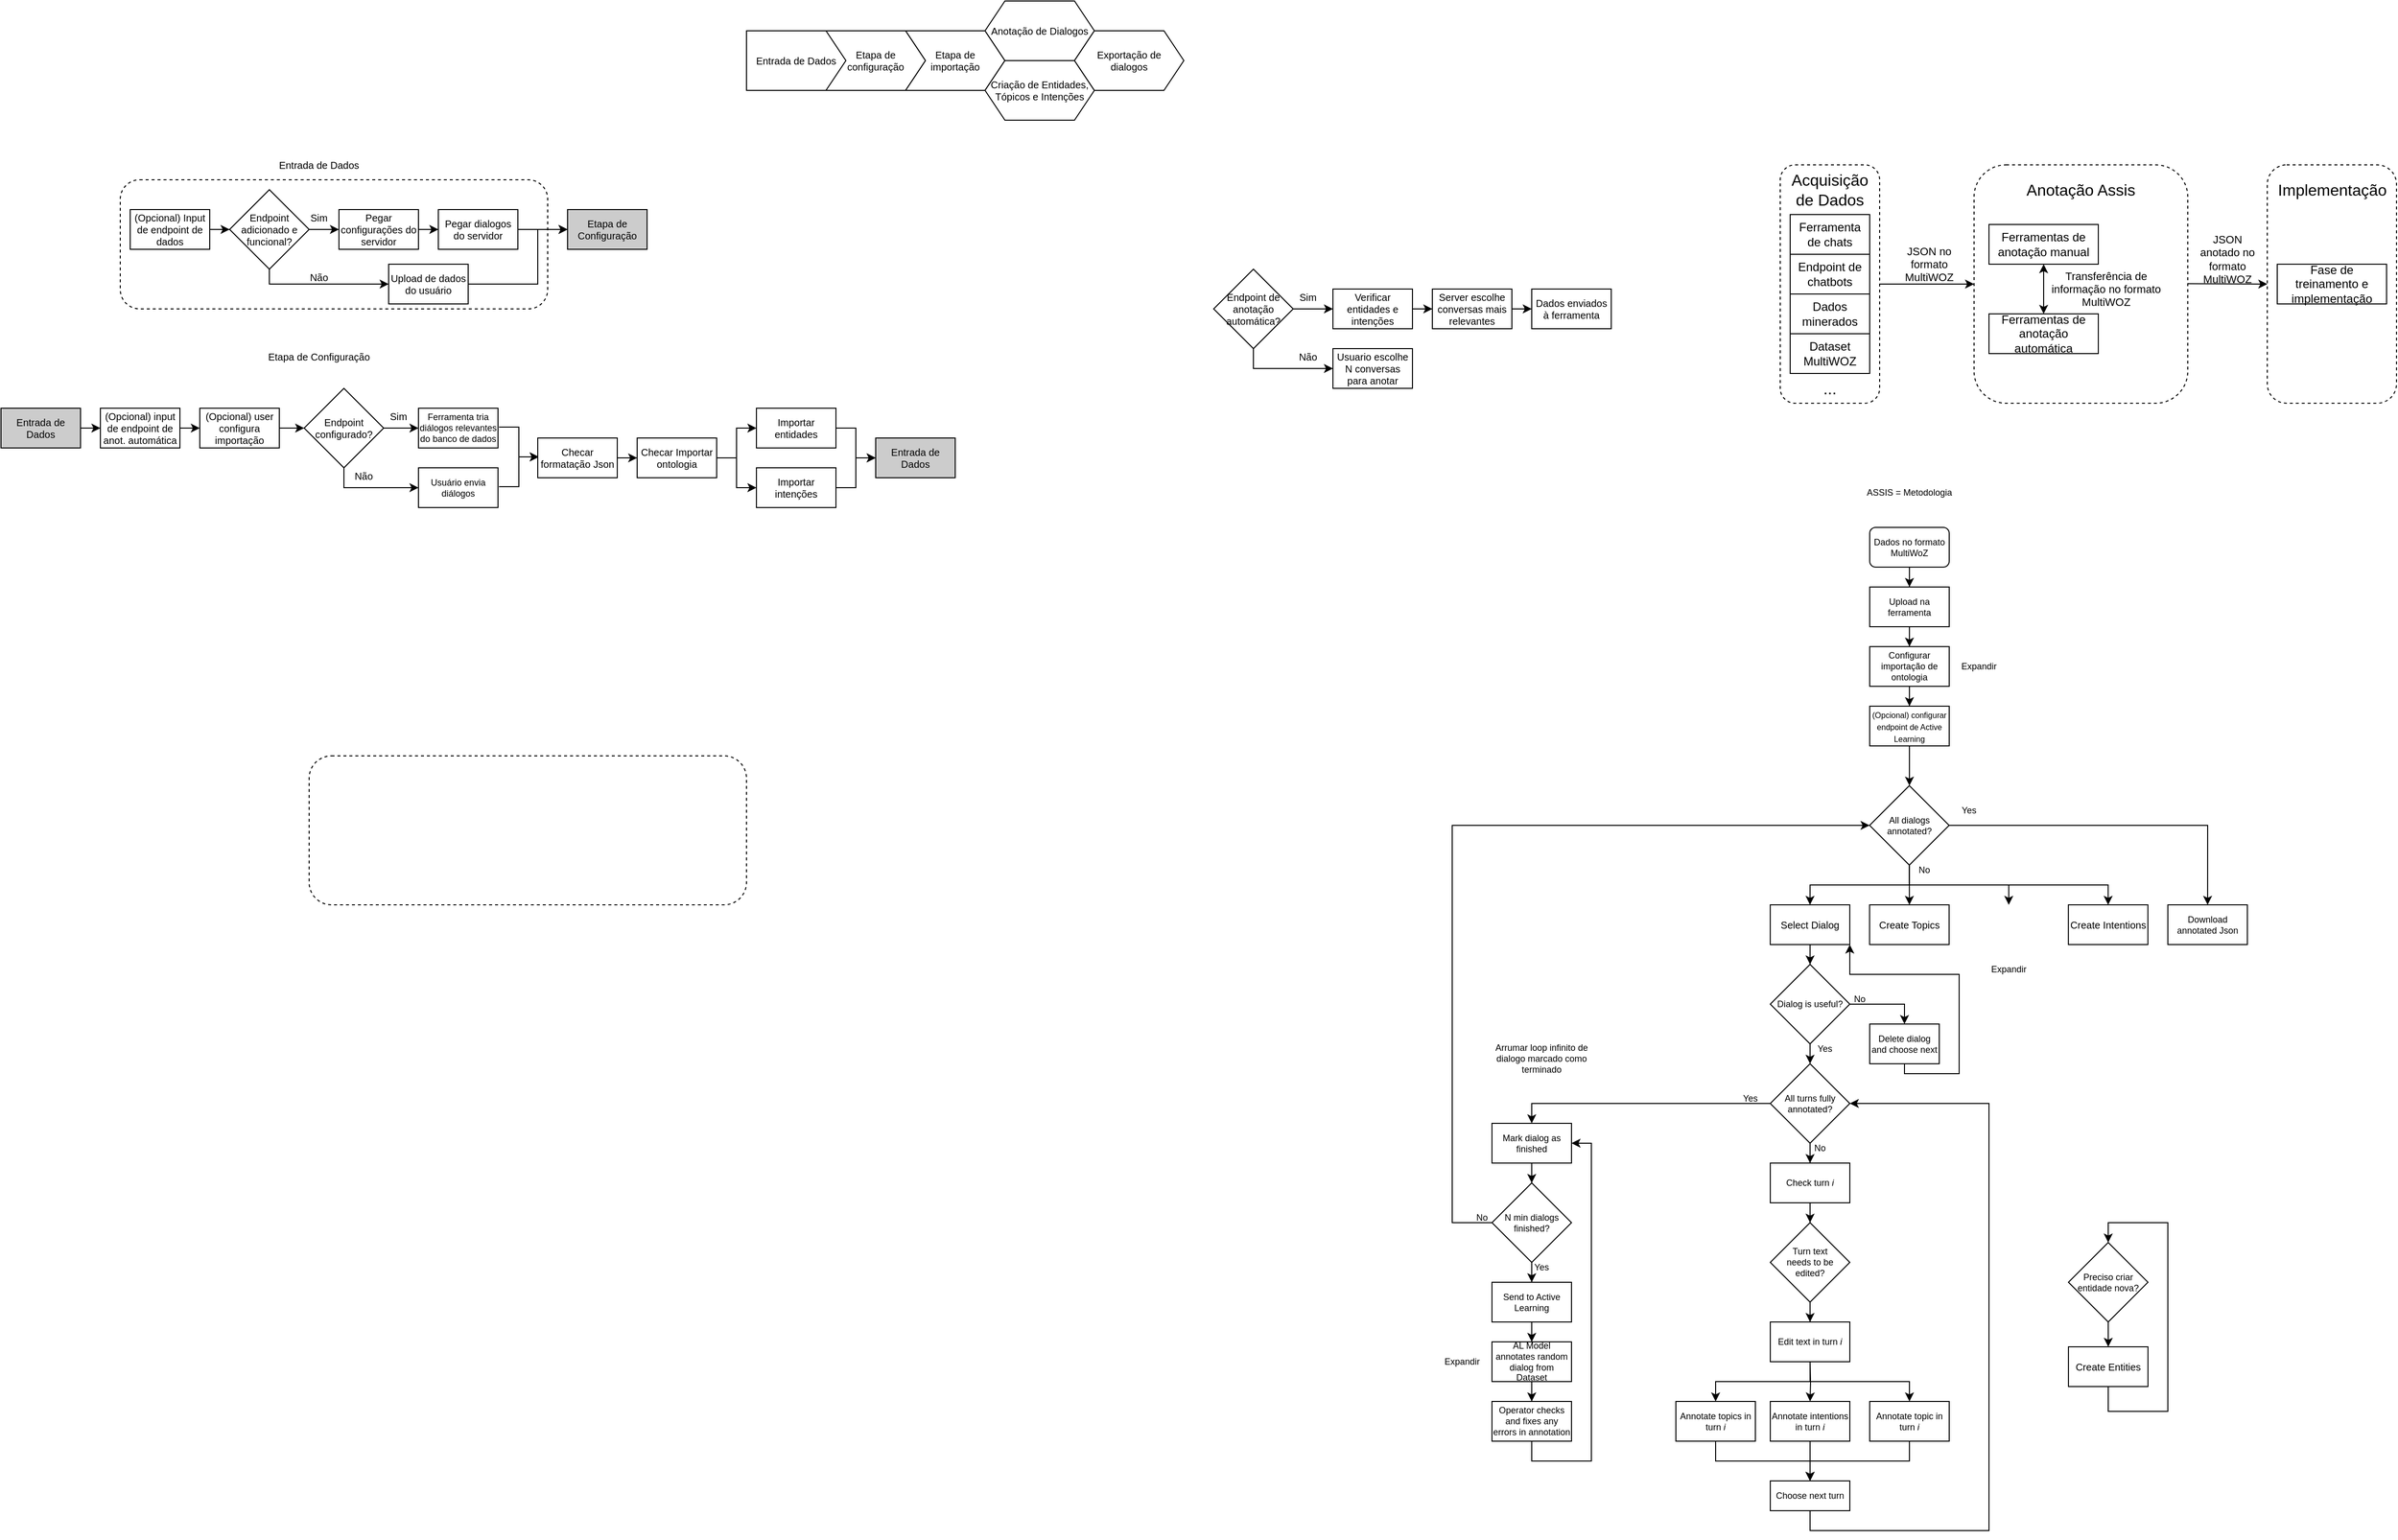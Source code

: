 <mxfile version="18.2.0" type="github">
  <diagram id="UwwP2Qq3AzNfzOclVscV" name="Page-1">
    <mxGraphModel dx="2566" dy="1539" grid="1" gridSize="10" guides="1" tooltips="1" connect="1" arrows="1" fold="1" page="1" pageScale="1" pageWidth="850" pageHeight="1100" math="0" shadow="0">
      <root>
        <mxCell id="0" />
        <mxCell id="1" parent="0" />
        <mxCell id="GT-CHdWPAFGHRpYFUDZQ-88" value="" style="rounded=1;whiteSpace=wrap;html=1;fontSize=10;strokeColor=default;dashed=1;fillColor=none;" parent="1" vertex="1">
          <mxGeometry x="-1560" y="-230" width="430" height="130" as="geometry" />
        </mxCell>
        <mxCell id="GT-CHdWPAFGHRpYFUDZQ-21" value="Entrada de Dados" style="shape=step;perimeter=stepPerimeter;whiteSpace=wrap;html=1;fixedSize=1;fontSize=10;strokeColor=default;size=0;" parent="1" vertex="1">
          <mxGeometry x="-930" y="-380" width="100" height="60" as="geometry" />
        </mxCell>
        <mxCell id="0-cCwCvb7G1Yeapmh6Bt-6" value="" style="edgeStyle=orthogonalEdgeStyle;rounded=0;orthogonalLoop=1;jettySize=auto;html=1;fontSize=10;" parent="1" source="0-cCwCvb7G1Yeapmh6Bt-3" target="0-cCwCvb7G1Yeapmh6Bt-5" edge="1">
          <mxGeometry relative="1" as="geometry" />
        </mxCell>
        <mxCell id="0-cCwCvb7G1Yeapmh6Bt-3" value="&lt;div style=&quot;font-size: 9px;&quot;&gt;Dados no formato MultiWoZ&lt;/div&gt;" style="rounded=1;whiteSpace=wrap;html=1;fontSize=9;" parent="1" vertex="1">
          <mxGeometry x="200" y="120" width="80" height="40" as="geometry" />
        </mxCell>
        <mxCell id="0-cCwCvb7G1Yeapmh6Bt-8" value="" style="edgeStyle=orthogonalEdgeStyle;rounded=0;orthogonalLoop=1;jettySize=auto;html=1;fontSize=10;" parent="1" source="0-cCwCvb7G1Yeapmh6Bt-5" target="0-cCwCvb7G1Yeapmh6Bt-7" edge="1">
          <mxGeometry relative="1" as="geometry" />
        </mxCell>
        <mxCell id="0-cCwCvb7G1Yeapmh6Bt-5" value="&lt;div style=&quot;font-size: 9px;&quot;&gt;Upload na ferramenta&lt;/div&gt;" style="rounded=0;whiteSpace=wrap;html=1;fontSize=9;" parent="1" vertex="1">
          <mxGeometry x="200" y="180" width="80" height="40" as="geometry" />
        </mxCell>
        <mxCell id="0-cCwCvb7G1Yeapmh6Bt-10" value="" style="edgeStyle=orthogonalEdgeStyle;rounded=0;orthogonalLoop=1;jettySize=auto;html=1;fontSize=10;" parent="1" source="0-cCwCvb7G1Yeapmh6Bt-7" target="0-cCwCvb7G1Yeapmh6Bt-9" edge="1">
          <mxGeometry relative="1" as="geometry" />
        </mxCell>
        <mxCell id="0-cCwCvb7G1Yeapmh6Bt-7" value="Configurar importação de ontologia" style="rounded=0;whiteSpace=wrap;html=1;fontSize=9;" parent="1" vertex="1">
          <mxGeometry x="200" y="240" width="80" height="40" as="geometry" />
        </mxCell>
        <mxCell id="0-cCwCvb7G1Yeapmh6Bt-13" value="" style="edgeStyle=orthogonalEdgeStyle;rounded=0;orthogonalLoop=1;jettySize=auto;html=1;fontSize=9;" parent="1" source="0-cCwCvb7G1Yeapmh6Bt-9" edge="1">
          <mxGeometry relative="1" as="geometry">
            <mxPoint x="240" y="380" as="targetPoint" />
          </mxGeometry>
        </mxCell>
        <mxCell id="0-cCwCvb7G1Yeapmh6Bt-9" value="&lt;font style=&quot;font-size: 8px;&quot;&gt;(Opcional) configurar endpoint de Active Learning&lt;/font&gt;" style="rounded=0;whiteSpace=wrap;html=1;fontSize=10;" parent="1" vertex="1">
          <mxGeometry x="200" y="300" width="80" height="40" as="geometry" />
        </mxCell>
        <mxCell id="0-cCwCvb7G1Yeapmh6Bt-11" value="ASSIS = Metodologia" style="text;html=1;strokeColor=none;fillColor=none;align=center;verticalAlign=middle;whiteSpace=wrap;rounded=0;fontSize=9;" parent="1" vertex="1">
          <mxGeometry x="175" y="70" width="130" height="30" as="geometry" />
        </mxCell>
        <mxCell id="0-cCwCvb7G1Yeapmh6Bt-14" value="Create Intentions" style="rounded=0;whiteSpace=wrap;html=1;fontSize=10;" parent="1" vertex="1">
          <mxGeometry x="399.89" y="500" width="80" height="40" as="geometry" />
        </mxCell>
        <mxCell id="0-cCwCvb7G1Yeapmh6Bt-15" value="Create Topics" style="rounded=0;whiteSpace=wrap;html=1;fontSize=10;" parent="1" vertex="1">
          <mxGeometry x="199.89" y="500" width="80" height="40" as="geometry" />
        </mxCell>
        <mxCell id="0-cCwCvb7G1Yeapmh6Bt-17" value="" style="edgeStyle=orthogonalEdgeStyle;rounded=0;orthogonalLoop=1;jettySize=auto;html=1;fontSize=9;" parent="1" edge="1">
          <mxGeometry relative="1" as="geometry">
            <mxPoint x="239.96" y="460" as="sourcePoint" />
            <mxPoint x="139.96" y="500" as="targetPoint" />
            <Array as="points">
              <mxPoint x="239.96" y="480" />
              <mxPoint x="139.96" y="480" />
            </Array>
          </mxGeometry>
        </mxCell>
        <mxCell id="0-cCwCvb7G1Yeapmh6Bt-103" value="" style="edgeStyle=orthogonalEdgeStyle;rounded=0;orthogonalLoop=1;jettySize=auto;html=1;fontSize=9;entryX=0.5;entryY=0;entryDx=0;entryDy=0;" parent="1" source="0-cCwCvb7G1Yeapmh6Bt-19" target="0-cCwCvb7G1Yeapmh6Bt-56" edge="1">
          <mxGeometry relative="1" as="geometry" />
        </mxCell>
        <mxCell id="0-cCwCvb7G1Yeapmh6Bt-19" value="Select Dialog" style="rounded=0;whiteSpace=wrap;html=1;fontSize=10;" parent="1" vertex="1">
          <mxGeometry x="99.96" y="500" width="80" height="40" as="geometry" />
        </mxCell>
        <mxCell id="0-cCwCvb7G1Yeapmh6Bt-31" value="" style="edgeStyle=orthogonalEdgeStyle;rounded=0;orthogonalLoop=1;jettySize=auto;html=1;fontSize=9;" parent="1" target="0-cCwCvb7G1Yeapmh6Bt-33" edge="1">
          <mxGeometry relative="1" as="geometry">
            <mxPoint x="140" y="960" as="sourcePoint" />
          </mxGeometry>
        </mxCell>
        <mxCell id="0-cCwCvb7G1Yeapmh6Bt-40" value="" style="edgeStyle=orthogonalEdgeStyle;rounded=0;orthogonalLoop=1;jettySize=auto;html=1;fontSize=9;" parent="1" source="0-cCwCvb7G1Yeapmh6Bt-32" target="0-cCwCvb7G1Yeapmh6Bt-39" edge="1">
          <mxGeometry relative="1" as="geometry" />
        </mxCell>
        <mxCell id="0-cCwCvb7G1Yeapmh6Bt-63" value="" style="edgeStyle=orthogonalEdgeStyle;rounded=0;orthogonalLoop=1;jettySize=auto;html=1;fontSize=9;entryX=0.5;entryY=0;entryDx=0;entryDy=0;" parent="1" source="0-cCwCvb7G1Yeapmh6Bt-32" target="0-cCwCvb7G1Yeapmh6Bt-66" edge="1">
          <mxGeometry relative="1" as="geometry">
            <mxPoint x="-140" y="700" as="targetPoint" />
          </mxGeometry>
        </mxCell>
        <mxCell id="0-cCwCvb7G1Yeapmh6Bt-32" value="All turns fully annotated?" style="rhombus;whiteSpace=wrap;html=1;fontSize=9;" parent="1" vertex="1">
          <mxGeometry x="100.0" y="660" width="80" height="80" as="geometry" />
        </mxCell>
        <mxCell id="0-cCwCvb7G1Yeapmh6Bt-50" value="" style="edgeStyle=orthogonalEdgeStyle;rounded=0;orthogonalLoop=1;jettySize=auto;html=1;fontSize=9;" parent="1" source="0-cCwCvb7G1Yeapmh6Bt-33" target="0-cCwCvb7G1Yeapmh6Bt-45" edge="1">
          <mxGeometry relative="1" as="geometry" />
        </mxCell>
        <mxCell id="0-cCwCvb7G1Yeapmh6Bt-33" value="Annotate intentions in turn &lt;i&gt;i&lt;/i&gt;" style="rounded=0;whiteSpace=wrap;html=1;fontSize=9;" parent="1" vertex="1">
          <mxGeometry x="100.0" y="1000" width="80" height="40" as="geometry" />
        </mxCell>
        <mxCell id="0-cCwCvb7G1Yeapmh6Bt-49" value="" style="edgeStyle=orthogonalEdgeStyle;rounded=0;orthogonalLoop=1;jettySize=auto;html=1;fontSize=9;" parent="1" source="0-cCwCvb7G1Yeapmh6Bt-34" target="0-cCwCvb7G1Yeapmh6Bt-45" edge="1">
          <mxGeometry relative="1" as="geometry">
            <Array as="points">
              <mxPoint x="240.0" y="1060" />
              <mxPoint x="140" y="1060" />
            </Array>
          </mxGeometry>
        </mxCell>
        <mxCell id="0-cCwCvb7G1Yeapmh6Bt-34" value="Annotate topic in turn &lt;i&gt;i&lt;/i&gt;" style="rounded=0;whiteSpace=wrap;html=1;fontSize=9;" parent="1" vertex="1">
          <mxGeometry x="200" y="1000" width="80" height="40" as="geometry" />
        </mxCell>
        <mxCell id="0-cCwCvb7G1Yeapmh6Bt-47" value="" style="edgeStyle=orthogonalEdgeStyle;rounded=0;orthogonalLoop=1;jettySize=auto;html=1;fontSize=9;" parent="1" source="0-cCwCvb7G1Yeapmh6Bt-35" target="0-cCwCvb7G1Yeapmh6Bt-45" edge="1">
          <mxGeometry relative="1" as="geometry">
            <mxPoint x="45.0" y="1120" as="targetPoint" />
            <Array as="points">
              <mxPoint x="45.0" y="1060" />
              <mxPoint x="140" y="1060" />
            </Array>
          </mxGeometry>
        </mxCell>
        <mxCell id="0-cCwCvb7G1Yeapmh6Bt-35" value="Annotate topics in turn &lt;i&gt;i&lt;/i&gt;" style="rounded=0;whiteSpace=wrap;html=1;fontSize=9;" parent="1" vertex="1">
          <mxGeometry x="5.0" y="1000" width="80" height="40" as="geometry" />
        </mxCell>
        <mxCell id="0-cCwCvb7G1Yeapmh6Bt-36" value="" style="edgeStyle=orthogonalEdgeStyle;rounded=0;orthogonalLoop=1;jettySize=auto;html=1;fontSize=9;entryX=0.5;entryY=0;entryDx=0;entryDy=0;" parent="1" target="0-cCwCvb7G1Yeapmh6Bt-34" edge="1">
          <mxGeometry relative="1" as="geometry">
            <mxPoint x="140" y="960" as="sourcePoint" />
            <mxPoint x="150" y="1010" as="targetPoint" />
            <Array as="points">
              <mxPoint x="140" y="980" />
              <mxPoint x="240.0" y="980" />
            </Array>
          </mxGeometry>
        </mxCell>
        <mxCell id="0-cCwCvb7G1Yeapmh6Bt-37" value="" style="edgeStyle=orthogonalEdgeStyle;rounded=0;orthogonalLoop=1;jettySize=auto;html=1;fontSize=9;entryX=0.5;entryY=0;entryDx=0;entryDy=0;" parent="1" target="0-cCwCvb7G1Yeapmh6Bt-35" edge="1">
          <mxGeometry relative="1" as="geometry">
            <mxPoint x="140" y="980" as="sourcePoint" />
            <mxPoint x="250.0" y="1030" as="targetPoint" />
            <Array as="points">
              <mxPoint x="45.0" y="980" />
            </Array>
          </mxGeometry>
        </mxCell>
        <mxCell id="0-cCwCvb7G1Yeapmh6Bt-42" value="" style="edgeStyle=orthogonalEdgeStyle;rounded=0;orthogonalLoop=1;jettySize=auto;html=1;fontSize=9;" parent="1" source="0-cCwCvb7G1Yeapmh6Bt-39" target="0-cCwCvb7G1Yeapmh6Bt-41" edge="1">
          <mxGeometry relative="1" as="geometry" />
        </mxCell>
        <mxCell id="0-cCwCvb7G1Yeapmh6Bt-39" value="Check turn &lt;i&gt;i &lt;/i&gt;" style="rounded=0;whiteSpace=wrap;html=1;fontSize=9;" parent="1" vertex="1">
          <mxGeometry x="100.0" y="760" width="80" height="40" as="geometry" />
        </mxCell>
        <mxCell id="0-cCwCvb7G1Yeapmh6Bt-44" value="" style="edgeStyle=orthogonalEdgeStyle;rounded=0;orthogonalLoop=1;jettySize=auto;html=1;fontSize=9;" parent="1" source="0-cCwCvb7G1Yeapmh6Bt-41" target="0-cCwCvb7G1Yeapmh6Bt-43" edge="1">
          <mxGeometry relative="1" as="geometry" />
        </mxCell>
        <mxCell id="0-cCwCvb7G1Yeapmh6Bt-41" value="Turn text&lt;br&gt;needs to be edited?" style="rhombus;whiteSpace=wrap;html=1;fontSize=9;" parent="1" vertex="1">
          <mxGeometry x="100.0" y="820" width="80" height="80" as="geometry" />
        </mxCell>
        <mxCell id="0-cCwCvb7G1Yeapmh6Bt-43" value="Edit text in turn &lt;i&gt;i&lt;/i&gt;" style="rounded=0;whiteSpace=wrap;html=1;fontSize=9;" parent="1" vertex="1">
          <mxGeometry x="100.0" y="920" width="80" height="40" as="geometry" />
        </mxCell>
        <mxCell id="0-cCwCvb7G1Yeapmh6Bt-52" value="" style="edgeStyle=orthogonalEdgeStyle;rounded=0;orthogonalLoop=1;jettySize=auto;html=1;fontSize=9;entryX=1;entryY=0.5;entryDx=0;entryDy=0;" parent="1" source="0-cCwCvb7G1Yeapmh6Bt-45" target="0-cCwCvb7G1Yeapmh6Bt-32" edge="1">
          <mxGeometry relative="1" as="geometry">
            <mxPoint x="320.0" y="1140" as="targetPoint" />
            <Array as="points">
              <mxPoint x="140" y="1130" />
              <mxPoint x="320.0" y="1130" />
              <mxPoint x="320.0" y="700" />
            </Array>
          </mxGeometry>
        </mxCell>
        <mxCell id="0-cCwCvb7G1Yeapmh6Bt-45" value="Choose next turn" style="rounded=0;whiteSpace=wrap;html=1;fontSize=9;" parent="1" vertex="1">
          <mxGeometry x="100.0" y="1080" width="80" height="30" as="geometry" />
        </mxCell>
        <mxCell id="0-cCwCvb7G1Yeapmh6Bt-53" value="No" style="text;html=1;strokeColor=none;fillColor=none;align=center;verticalAlign=middle;whiteSpace=wrap;rounded=0;fontSize=9;" parent="1" vertex="1">
          <mxGeometry x="120.0" y="730" width="60" height="30" as="geometry" />
        </mxCell>
        <mxCell id="0-cCwCvb7G1Yeapmh6Bt-54" value="Yes" style="text;html=1;strokeColor=none;fillColor=none;align=center;verticalAlign=middle;whiteSpace=wrap;rounded=0;fontSize=9;" parent="1" vertex="1">
          <mxGeometry x="125.0" y="630" width="60" height="30" as="geometry" />
        </mxCell>
        <mxCell id="0-cCwCvb7G1Yeapmh6Bt-114" value="" style="edgeStyle=orthogonalEdgeStyle;rounded=0;orthogonalLoop=1;jettySize=auto;html=1;fontSize=9;entryX=1;entryY=1;entryDx=0;entryDy=0;" parent="1" source="0-cCwCvb7G1Yeapmh6Bt-55" target="0-cCwCvb7G1Yeapmh6Bt-19" edge="1">
          <mxGeometry relative="1" as="geometry">
            <mxPoint x="235.0" y="740.0" as="targetPoint" />
            <Array as="points">
              <mxPoint x="235" y="670" />
              <mxPoint x="290" y="670" />
              <mxPoint x="290" y="570" />
              <mxPoint x="180" y="570" />
            </Array>
          </mxGeometry>
        </mxCell>
        <mxCell id="0-cCwCvb7G1Yeapmh6Bt-55" value="Delete dialog and choose next" style="rounded=0;whiteSpace=wrap;html=1;fontSize=9;" parent="1" vertex="1">
          <mxGeometry x="200" y="620" width="70" height="40" as="geometry" />
        </mxCell>
        <mxCell id="0-cCwCvb7G1Yeapmh6Bt-57" value="" style="edgeStyle=orthogonalEdgeStyle;rounded=0;orthogonalLoop=1;jettySize=auto;html=1;fontSize=9;" parent="1" source="0-cCwCvb7G1Yeapmh6Bt-56" edge="1">
          <mxGeometry relative="1" as="geometry">
            <mxPoint x="140" y="660" as="targetPoint" />
          </mxGeometry>
        </mxCell>
        <mxCell id="0-cCwCvb7G1Yeapmh6Bt-58" value="" style="edgeStyle=orthogonalEdgeStyle;rounded=0;orthogonalLoop=1;jettySize=auto;html=1;fontSize=9;entryX=0.5;entryY=0;entryDx=0;entryDy=0;" parent="1" source="0-cCwCvb7G1Yeapmh6Bt-56" target="0-cCwCvb7G1Yeapmh6Bt-55" edge="1">
          <mxGeometry relative="1" as="geometry">
            <Array as="points">
              <mxPoint x="235.0" y="600" />
            </Array>
          </mxGeometry>
        </mxCell>
        <mxCell id="0-cCwCvb7G1Yeapmh6Bt-56" value="Dialog is useful?" style="rhombus;whiteSpace=wrap;html=1;fontSize=9;" parent="1" vertex="1">
          <mxGeometry x="100.0" y="560" width="80" height="80" as="geometry" />
        </mxCell>
        <mxCell id="0-cCwCvb7G1Yeapmh6Bt-61" value="No" style="text;html=1;strokeColor=none;fillColor=none;align=center;verticalAlign=middle;whiteSpace=wrap;rounded=0;fontSize=9;" parent="1" vertex="1">
          <mxGeometry x="160" y="580" width="60" height="30" as="geometry" />
        </mxCell>
        <mxCell id="0-cCwCvb7G1Yeapmh6Bt-68" value="" style="edgeStyle=orthogonalEdgeStyle;rounded=0;orthogonalLoop=1;jettySize=auto;html=1;fontSize=9;" parent="1" source="0-cCwCvb7G1Yeapmh6Bt-66" target="0-cCwCvb7G1Yeapmh6Bt-67" edge="1">
          <mxGeometry relative="1" as="geometry" />
        </mxCell>
        <mxCell id="0-cCwCvb7G1Yeapmh6Bt-66" value="Mark dialog as finished" style="rounded=0;whiteSpace=wrap;html=1;fontSize=9;" parent="1" vertex="1">
          <mxGeometry x="-180" y="720" width="80" height="40" as="geometry" />
        </mxCell>
        <mxCell id="0-cCwCvb7G1Yeapmh6Bt-70" value="" style="edgeStyle=orthogonalEdgeStyle;rounded=0;orthogonalLoop=1;jettySize=auto;html=1;fontSize=9;" parent="1" source="0-cCwCvb7G1Yeapmh6Bt-67" target="0-cCwCvb7G1Yeapmh6Bt-69" edge="1">
          <mxGeometry relative="1" as="geometry" />
        </mxCell>
        <mxCell id="0-cCwCvb7G1Yeapmh6Bt-67" value="N min dialogs finished?" style="rhombus;whiteSpace=wrap;html=1;fontSize=9;" parent="1" vertex="1">
          <mxGeometry x="-180" y="780" width="80" height="80" as="geometry" />
        </mxCell>
        <mxCell id="0-cCwCvb7G1Yeapmh6Bt-74" value="" style="edgeStyle=orthogonalEdgeStyle;rounded=0;orthogonalLoop=1;jettySize=auto;html=1;fontSize=9;" parent="1" source="0-cCwCvb7G1Yeapmh6Bt-69" target="0-cCwCvb7G1Yeapmh6Bt-73" edge="1">
          <mxGeometry relative="1" as="geometry" />
        </mxCell>
        <mxCell id="0-cCwCvb7G1Yeapmh6Bt-69" value="Send to Active Learning" style="rounded=0;whiteSpace=wrap;html=1;fontSize=9;" parent="1" vertex="1">
          <mxGeometry x="-180" y="880" width="80" height="40" as="geometry" />
        </mxCell>
        <mxCell id="0-cCwCvb7G1Yeapmh6Bt-71" value="Yes" style="text;html=1;strokeColor=none;fillColor=none;align=center;verticalAlign=middle;whiteSpace=wrap;rounded=0;fontSize=9;" parent="1" vertex="1">
          <mxGeometry x="50.0" y="680" width="60" height="30" as="geometry" />
        </mxCell>
        <mxCell id="0-cCwCvb7G1Yeapmh6Bt-76" value="" style="edgeStyle=orthogonalEdgeStyle;rounded=0;orthogonalLoop=1;jettySize=auto;html=1;fontSize=9;" parent="1" source="0-cCwCvb7G1Yeapmh6Bt-73" target="0-cCwCvb7G1Yeapmh6Bt-75" edge="1">
          <mxGeometry relative="1" as="geometry" />
        </mxCell>
        <mxCell id="0-cCwCvb7G1Yeapmh6Bt-73" value="AL Model annotates random dialog from Dataset" style="rounded=0;whiteSpace=wrap;html=1;fontSize=9;" parent="1" vertex="1">
          <mxGeometry x="-180" y="940" width="80" height="40" as="geometry" />
        </mxCell>
        <mxCell id="0-cCwCvb7G1Yeapmh6Bt-84" value="" style="edgeStyle=orthogonalEdgeStyle;rounded=0;orthogonalLoop=1;jettySize=auto;html=1;fontSize=9;entryX=1;entryY=0.5;entryDx=0;entryDy=0;" parent="1" source="0-cCwCvb7G1Yeapmh6Bt-75" target="0-cCwCvb7G1Yeapmh6Bt-66" edge="1">
          <mxGeometry relative="1" as="geometry">
            <mxPoint x="-60.0" y="740" as="targetPoint" />
            <Array as="points">
              <mxPoint x="-140" y="1060" />
              <mxPoint x="-80.0" y="1060" />
              <mxPoint x="-80.0" y="740" />
            </Array>
          </mxGeometry>
        </mxCell>
        <mxCell id="0-cCwCvb7G1Yeapmh6Bt-75" value="Operator checks and fixes any errors in annotation" style="rounded=0;whiteSpace=wrap;html=1;fontSize=9;" parent="1" vertex="1">
          <mxGeometry x="-180" y="1000" width="80" height="40" as="geometry" />
        </mxCell>
        <mxCell id="0-cCwCvb7G1Yeapmh6Bt-81" value="Yes" style="text;html=1;strokeColor=none;fillColor=none;align=center;verticalAlign=middle;whiteSpace=wrap;rounded=0;fontSize=9;" parent="1" vertex="1">
          <mxGeometry x="-160" y="850" width="60" height="30" as="geometry" />
        </mxCell>
        <mxCell id="0-cCwCvb7G1Yeapmh6Bt-82" value="No" style="text;html=1;strokeColor=none;fillColor=none;align=center;verticalAlign=middle;whiteSpace=wrap;rounded=0;fontSize=9;" parent="1" vertex="1">
          <mxGeometry x="-220" y="800" width="60" height="30" as="geometry" />
        </mxCell>
        <mxCell id="0-cCwCvb7G1Yeapmh6Bt-86" value="" style="edgeStyle=orthogonalEdgeStyle;rounded=0;orthogonalLoop=1;jettySize=auto;html=1;fontSize=9;" parent="1" source="0-cCwCvb7G1Yeapmh6Bt-85" edge="1">
          <mxGeometry relative="1" as="geometry">
            <mxPoint x="239.96" y="500" as="targetPoint" />
          </mxGeometry>
        </mxCell>
        <mxCell id="0-cCwCvb7G1Yeapmh6Bt-92" value="" style="edgeStyle=orthogonalEdgeStyle;rounded=0;orthogonalLoop=1;jettySize=auto;html=1;fontSize=9;entryX=0.5;entryY=0;entryDx=0;entryDy=0;" parent="1" source="0-cCwCvb7G1Yeapmh6Bt-85" target="0-cCwCvb7G1Yeapmh6Bt-93" edge="1">
          <mxGeometry relative="1" as="geometry">
            <mxPoint x="429.96" y="490.0" as="targetPoint" />
          </mxGeometry>
        </mxCell>
        <mxCell id="0-cCwCvb7G1Yeapmh6Bt-85" value="All dialogs annotated?" style="rhombus;whiteSpace=wrap;html=1;fontSize=9;" parent="1" vertex="1">
          <mxGeometry x="199.89" y="380" width="80" height="80" as="geometry" />
        </mxCell>
        <mxCell id="0-cCwCvb7G1Yeapmh6Bt-89" value="No" style="text;html=1;strokeColor=none;fillColor=none;align=center;verticalAlign=middle;whiteSpace=wrap;rounded=0;fontSize=9;" parent="1" vertex="1">
          <mxGeometry x="224.96" y="450" width="60" height="30" as="geometry" />
        </mxCell>
        <mxCell id="0-cCwCvb7G1Yeapmh6Bt-93" value="Download annotated Json" style="rounded=0;whiteSpace=wrap;html=1;fontSize=9;" parent="1" vertex="1">
          <mxGeometry x="499.96" y="500" width="80" height="40" as="geometry" />
        </mxCell>
        <mxCell id="0-cCwCvb7G1Yeapmh6Bt-94" value="Yes" style="text;html=1;strokeColor=none;fillColor=none;align=center;verticalAlign=middle;whiteSpace=wrap;rounded=0;fontSize=9;" parent="1" vertex="1">
          <mxGeometry x="269.96" y="390" width="60" height="30" as="geometry" />
        </mxCell>
        <mxCell id="0-cCwCvb7G1Yeapmh6Bt-95" value="&lt;div&gt;Expandir&lt;/div&gt;" style="text;html=1;strokeColor=none;fillColor=none;align=center;verticalAlign=middle;whiteSpace=wrap;rounded=0;fontSize=9;" parent="1" vertex="1">
          <mxGeometry x="280" y="245" width="60" height="30" as="geometry" />
        </mxCell>
        <mxCell id="0-cCwCvb7G1Yeapmh6Bt-96" value="&lt;div&gt;Expandir&lt;/div&gt;" style="text;html=1;strokeColor=none;fillColor=none;align=center;verticalAlign=middle;whiteSpace=wrap;rounded=0;fontSize=9;" parent="1" vertex="1">
          <mxGeometry x="-240" y="945" width="60" height="30" as="geometry" />
        </mxCell>
        <mxCell id="0-cCwCvb7G1Yeapmh6Bt-99" value="" style="edgeStyle=orthogonalEdgeStyle;rounded=0;orthogonalLoop=1;jettySize=auto;html=1;fontSize=9;exitX=0.5;exitY=1;exitDx=0;exitDy=0;" parent="1" edge="1">
          <mxGeometry relative="1" as="geometry">
            <mxPoint x="239.92" y="460" as="sourcePoint" />
            <mxPoint x="339.92" y="500" as="targetPoint" />
            <Array as="points">
              <mxPoint x="239.92" y="480" />
              <mxPoint x="339.92" y="480" />
            </Array>
          </mxGeometry>
        </mxCell>
        <mxCell id="0-cCwCvb7G1Yeapmh6Bt-104" value="" style="edgeStyle=orthogonalEdgeStyle;rounded=0;orthogonalLoop=1;jettySize=auto;html=1;fontSize=9;exitX=0.5;exitY=1;exitDx=0;exitDy=0;entryX=0.5;entryY=0;entryDx=0;entryDy=0;" parent="1" target="0-cCwCvb7G1Yeapmh6Bt-14" edge="1">
          <mxGeometry relative="1" as="geometry">
            <mxPoint x="240.0" y="460" as="sourcePoint" />
            <mxPoint x="340.0" y="500" as="targetPoint" />
            <Array as="points">
              <mxPoint x="240" y="480" />
              <mxPoint x="440" y="480" />
            </Array>
          </mxGeometry>
        </mxCell>
        <mxCell id="0-cCwCvb7G1Yeapmh6Bt-105" value="" style="edgeStyle=orthogonalEdgeStyle;rounded=0;orthogonalLoop=1;jettySize=auto;html=1;fontSize=9;entryX=0;entryY=0.5;entryDx=0;entryDy=0;exitX=0;exitY=0.5;exitDx=0;exitDy=0;" parent="1" source="0-cCwCvb7G1Yeapmh6Bt-67" target="0-cCwCvb7G1Yeapmh6Bt-85" edge="1">
          <mxGeometry relative="1" as="geometry">
            <mxPoint x="-380" y="830" as="sourcePoint" />
            <mxPoint x="-220.04" y="470.0" as="targetPoint" />
            <Array as="points">
              <mxPoint x="-220" y="820" />
              <mxPoint x="-220" y="420" />
            </Array>
          </mxGeometry>
        </mxCell>
        <mxCell id="0-cCwCvb7G1Yeapmh6Bt-106" value="Arrumar loop infinito de dialogo marcado como terminado " style="text;html=1;strokeColor=none;fillColor=none;align=center;verticalAlign=middle;whiteSpace=wrap;rounded=0;fontSize=9;" parent="1" vertex="1">
          <mxGeometry x="-180" y="640" width="100" height="30" as="geometry" />
        </mxCell>
        <mxCell id="0-cCwCvb7G1Yeapmh6Bt-107" value="Expandir" style="text;html=1;strokeColor=none;fillColor=none;align=center;verticalAlign=middle;whiteSpace=wrap;rounded=0;fontSize=9;" parent="1" vertex="1">
          <mxGeometry x="309.89" y="550" width="60" height="30" as="geometry" />
        </mxCell>
        <mxCell id="0-cCwCvb7G1Yeapmh6Bt-110" value="" style="edgeStyle=orthogonalEdgeStyle;rounded=0;orthogonalLoop=1;jettySize=auto;html=1;fontSize=9;" parent="1" source="0-cCwCvb7G1Yeapmh6Bt-108" target="0-cCwCvb7G1Yeapmh6Bt-109" edge="1">
          <mxGeometry relative="1" as="geometry" />
        </mxCell>
        <mxCell id="0-cCwCvb7G1Yeapmh6Bt-108" value="Preciso criar entidade nova?" style="rhombus;whiteSpace=wrap;html=1;fontSize=9;" parent="1" vertex="1">
          <mxGeometry x="399.96" y="840" width="80" height="80" as="geometry" />
        </mxCell>
        <mxCell id="0-cCwCvb7G1Yeapmh6Bt-112" value="" style="edgeStyle=orthogonalEdgeStyle;rounded=0;orthogonalLoop=1;jettySize=auto;html=1;fontSize=9;entryX=0.5;entryY=0;entryDx=0;entryDy=0;" parent="1" source="0-cCwCvb7G1Yeapmh6Bt-109" target="0-cCwCvb7G1Yeapmh6Bt-108" edge="1">
          <mxGeometry relative="1" as="geometry">
            <mxPoint x="509.96" y="790" as="targetPoint" />
            <Array as="points">
              <mxPoint x="439.96" y="1010" />
              <mxPoint x="499.96" y="1010" />
              <mxPoint x="499.96" y="820" />
              <mxPoint x="439.96" y="820" />
            </Array>
          </mxGeometry>
        </mxCell>
        <mxCell id="0-cCwCvb7G1Yeapmh6Bt-109" value="Create Entities" style="rounded=0;whiteSpace=wrap;html=1;fontSize=10;" parent="1" vertex="1">
          <mxGeometry x="399.96" y="945" width="80" height="40" as="geometry" />
        </mxCell>
        <mxCell id="GT-CHdWPAFGHRpYFUDZQ-9" value="&lt;font style=&quot;font-size: 10px;&quot;&gt;Etapa de&lt;br style=&quot;font-size: 10px;&quot;&gt;importação&lt;br style=&quot;font-size: 10px;&quot;&gt;&lt;/font&gt;" style="shape=step;perimeter=stepPerimeter;whiteSpace=wrap;html=1;fixedSize=1;fontSize=10;strokeColor=default;size=20;" parent="1" vertex="1">
          <mxGeometry x="-770" y="-380" width="100" height="60" as="geometry" />
        </mxCell>
        <mxCell id="GT-CHdWPAFGHRpYFUDZQ-16" value="&lt;font style=&quot;font-size: 10px;&quot;&gt;Etapa de&lt;br style=&quot;font-size: 10px;&quot;&gt;configuração&lt;br style=&quot;font-size: 10px;&quot;&gt;&lt;/font&gt;" style="shape=step;perimeter=stepPerimeter;whiteSpace=wrap;html=1;fixedSize=1;fontSize=10;strokeColor=default;size=20;" parent="1" vertex="1">
          <mxGeometry x="-850" y="-380" width="100" height="60" as="geometry" />
        </mxCell>
        <mxCell id="GT-CHdWPAFGHRpYFUDZQ-18" value="Anotação de Dialogos" style="shape=hexagon;perimeter=hexagonPerimeter2;whiteSpace=wrap;html=1;fixedSize=1;fontSize=10;strokeColor=default;size=20;" parent="1" vertex="1">
          <mxGeometry x="-690" y="-410" width="110" height="60" as="geometry" />
        </mxCell>
        <mxCell id="GT-CHdWPAFGHRpYFUDZQ-19" value="Criação de Entidades, Tópicos e Intenções" style="shape=hexagon;perimeter=hexagonPerimeter2;whiteSpace=wrap;html=1;fixedSize=1;fontSize=10;strokeColor=default;size=20;" parent="1" vertex="1">
          <mxGeometry x="-690" y="-350" width="110" height="60" as="geometry" />
        </mxCell>
        <mxCell id="GT-CHdWPAFGHRpYFUDZQ-20" value="Exportação de&lt;br style=&quot;font-size: 10px;&quot;&gt;dialogos" style="shape=hexagon;perimeter=hexagonPerimeter2;whiteSpace=wrap;html=1;fixedSize=1;fontSize=10;strokeColor=default;size=20;" parent="1" vertex="1">
          <mxGeometry x="-600" y="-380" width="110" height="60" as="geometry" />
        </mxCell>
        <mxCell id="GT-CHdWPAFGHRpYFUDZQ-51" value="" style="edgeStyle=orthogonalEdgeStyle;rounded=0;orthogonalLoop=1;jettySize=auto;html=1;fontSize=10;" parent="1" source="GT-CHdWPAFGHRpYFUDZQ-47" target="GT-CHdWPAFGHRpYFUDZQ-50" edge="1">
          <mxGeometry relative="1" as="geometry" />
        </mxCell>
        <mxCell id="GT-CHdWPAFGHRpYFUDZQ-47" value="Endpoint adicionado e funcional?" style="rhombus;whiteSpace=wrap;html=1;fontSize=10;strokeColor=default;" parent="1" vertex="1">
          <mxGeometry x="-1450" y="-220" width="80" height="80" as="geometry" />
        </mxCell>
        <mxCell id="GT-CHdWPAFGHRpYFUDZQ-56" value="" style="edgeStyle=orthogonalEdgeStyle;rounded=0;orthogonalLoop=1;jettySize=auto;html=1;fontSize=10;" parent="1" source="GT-CHdWPAFGHRpYFUDZQ-50" target="GT-CHdWPAFGHRpYFUDZQ-55" edge="1">
          <mxGeometry relative="1" as="geometry" />
        </mxCell>
        <mxCell id="GT-CHdWPAFGHRpYFUDZQ-50" value="Pegar configurações do servidor" style="rounded=0;whiteSpace=wrap;html=1;fontSize=10;strokeColor=default;" parent="1" vertex="1">
          <mxGeometry x="-1340" y="-200" width="80" height="40" as="geometry" />
        </mxCell>
        <mxCell id="GT-CHdWPAFGHRpYFUDZQ-53" value="Não" style="text;html=1;strokeColor=none;fillColor=none;align=center;verticalAlign=middle;whiteSpace=wrap;rounded=0;fontSize=10;" parent="1" vertex="1">
          <mxGeometry x="-1375" y="-140" width="30" height="15" as="geometry" />
        </mxCell>
        <mxCell id="GT-CHdWPAFGHRpYFUDZQ-63" value="" style="edgeStyle=orthogonalEdgeStyle;rounded=0;orthogonalLoop=1;jettySize=auto;html=1;fontSize=10;entryX=0;entryY=0.5;entryDx=0;entryDy=0;" parent="1" source="GT-CHdWPAFGHRpYFUDZQ-55" target="GT-CHdWPAFGHRpYFUDZQ-87" edge="1">
          <mxGeometry relative="1" as="geometry">
            <mxPoint x="-1120" y="-180" as="targetPoint" />
          </mxGeometry>
        </mxCell>
        <mxCell id="GT-CHdWPAFGHRpYFUDZQ-55" value="Pegar dialogos do servidor" style="rounded=0;whiteSpace=wrap;html=1;fontSize=10;strokeColor=default;" parent="1" vertex="1">
          <mxGeometry x="-1240" y="-200" width="80" height="40" as="geometry" />
        </mxCell>
        <mxCell id="GT-CHdWPAFGHRpYFUDZQ-64" value="" style="edgeStyle=orthogonalEdgeStyle;rounded=0;orthogonalLoop=1;jettySize=auto;html=1;fontSize=10;entryX=0;entryY=0.5;entryDx=0;entryDy=0;" parent="1" source="GT-CHdWPAFGHRpYFUDZQ-57" target="GT-CHdWPAFGHRpYFUDZQ-87" edge="1">
          <mxGeometry relative="1" as="geometry">
            <mxPoint x="-1120" y="-180" as="targetPoint" />
            <Array as="points">
              <mxPoint x="-1140" y="-125" />
              <mxPoint x="-1140" y="-180" />
            </Array>
          </mxGeometry>
        </mxCell>
        <mxCell id="GT-CHdWPAFGHRpYFUDZQ-57" value="Upload de dados do usuário" style="rounded=0;whiteSpace=wrap;html=1;fontSize=10;strokeColor=default;" parent="1" vertex="1">
          <mxGeometry x="-1290" y="-145" width="80" height="40" as="geometry" />
        </mxCell>
        <mxCell id="GT-CHdWPAFGHRpYFUDZQ-61" value="" style="endArrow=classic;html=1;rounded=0;fontSize=10;exitX=0.5;exitY=1;exitDx=0;exitDy=0;entryX=0;entryY=0.5;entryDx=0;entryDy=0;" parent="1" source="GT-CHdWPAFGHRpYFUDZQ-47" target="GT-CHdWPAFGHRpYFUDZQ-57" edge="1">
          <mxGeometry width="50" height="50" relative="1" as="geometry">
            <mxPoint x="-1320" y="-150" as="sourcePoint" />
            <mxPoint x="-1160" y="-150" as="targetPoint" />
            <Array as="points">
              <mxPoint x="-1410" y="-125" />
            </Array>
          </mxGeometry>
        </mxCell>
        <mxCell id="GT-CHdWPAFGHRpYFUDZQ-72" value="" style="edgeStyle=orthogonalEdgeStyle;rounded=0;orthogonalLoop=1;jettySize=auto;html=1;fontSize=10;" parent="1" source="GT-CHdWPAFGHRpYFUDZQ-67" target="GT-CHdWPAFGHRpYFUDZQ-70" edge="1">
          <mxGeometry relative="1" as="geometry" />
        </mxCell>
        <mxCell id="GT-CHdWPAFGHRpYFUDZQ-67" value="Endpoint de anotação automática?" style="rhombus;whiteSpace=wrap;html=1;fontSize=10;strokeColor=default;" parent="1" vertex="1">
          <mxGeometry x="-460" y="-140" width="80" height="80" as="geometry" />
        </mxCell>
        <mxCell id="GT-CHdWPAFGHRpYFUDZQ-75" value="" style="edgeStyle=orthogonalEdgeStyle;rounded=0;orthogonalLoop=1;jettySize=auto;html=1;fontSize=10;" parent="1" source="GT-CHdWPAFGHRpYFUDZQ-70" target="GT-CHdWPAFGHRpYFUDZQ-74" edge="1">
          <mxGeometry relative="1" as="geometry" />
        </mxCell>
        <mxCell id="GT-CHdWPAFGHRpYFUDZQ-70" value="Verificar entidades e intenções" style="rounded=0;whiteSpace=wrap;html=1;fontSize=10;strokeColor=default;" parent="1" vertex="1">
          <mxGeometry x="-340" y="-120" width="80" height="40" as="geometry" />
        </mxCell>
        <mxCell id="GT-CHdWPAFGHRpYFUDZQ-73" value="Sim" style="text;html=1;strokeColor=none;fillColor=none;align=center;verticalAlign=middle;whiteSpace=wrap;rounded=0;fontSize=10;" parent="1" vertex="1">
          <mxGeometry x="-380" y="-120" width="30" height="15" as="geometry" />
        </mxCell>
        <mxCell id="GT-CHdWPAFGHRpYFUDZQ-86" value="" style="edgeStyle=orthogonalEdgeStyle;rounded=0;orthogonalLoop=1;jettySize=auto;html=1;fontSize=10;" parent="1" source="GT-CHdWPAFGHRpYFUDZQ-74" target="GT-CHdWPAFGHRpYFUDZQ-85" edge="1">
          <mxGeometry relative="1" as="geometry" />
        </mxCell>
        <mxCell id="GT-CHdWPAFGHRpYFUDZQ-74" value="Server escolhe conversas mais relevantes " style="rounded=0;whiteSpace=wrap;html=1;fontSize=10;strokeColor=default;" parent="1" vertex="1">
          <mxGeometry x="-240" y="-120" width="80" height="40" as="geometry" />
        </mxCell>
        <mxCell id="GT-CHdWPAFGHRpYFUDZQ-76" value="" style="edgeStyle=orthogonalEdgeStyle;rounded=0;orthogonalLoop=1;jettySize=auto;html=1;fontSize=10;exitX=0.5;exitY=1;exitDx=0;exitDy=0;" parent="1" source="GT-CHdWPAFGHRpYFUDZQ-67" edge="1">
          <mxGeometry relative="1" as="geometry">
            <mxPoint x="-370" y="-90" as="sourcePoint" />
            <mxPoint x="-340" y="-40" as="targetPoint" />
            <Array as="points">
              <mxPoint x="-420" y="-40" />
            </Array>
          </mxGeometry>
        </mxCell>
        <mxCell id="GT-CHdWPAFGHRpYFUDZQ-80" value="Não" style="text;html=1;strokeColor=none;fillColor=none;align=center;verticalAlign=middle;whiteSpace=wrap;rounded=0;fontSize=10;" parent="1" vertex="1">
          <mxGeometry x="-380" y="-60" width="30" height="15" as="geometry" />
        </mxCell>
        <mxCell id="GT-CHdWPAFGHRpYFUDZQ-84" value="Usuario escolhe N conversas para anotar" style="rounded=0;whiteSpace=wrap;html=1;fontSize=10;strokeColor=default;" parent="1" vertex="1">
          <mxGeometry x="-340" y="-60" width="80" height="40" as="geometry" />
        </mxCell>
        <mxCell id="GT-CHdWPAFGHRpYFUDZQ-85" value="Dados enviados à ferramenta" style="rounded=0;whiteSpace=wrap;html=1;fontSize=10;strokeColor=default;" parent="1" vertex="1">
          <mxGeometry x="-140" y="-120" width="80" height="40" as="geometry" />
        </mxCell>
        <mxCell id="GT-CHdWPAFGHRpYFUDZQ-87" value="Etapa de Configuração" style="rounded=0;whiteSpace=wrap;html=1;fontSize=10;strokeColor=default;fillColor=#CCCCCC;" parent="1" vertex="1">
          <mxGeometry x="-1110" y="-200" width="80" height="40" as="geometry" />
        </mxCell>
        <mxCell id="GT-CHdWPAFGHRpYFUDZQ-89" value="Entrada de Dados" style="text;html=1;strokeColor=none;fillColor=none;align=center;verticalAlign=middle;whiteSpace=wrap;rounded=0;dashed=1;fontSize=10;" parent="1" vertex="1">
          <mxGeometry x="-1410" y="-260" width="100" height="30" as="geometry" />
        </mxCell>
        <mxCell id="GT-CHdWPAFGHRpYFUDZQ-97" value="" style="edgeStyle=orthogonalEdgeStyle;rounded=0;orthogonalLoop=1;jettySize=auto;html=1;fontSize=10;" parent="1" source="GT-CHdWPAFGHRpYFUDZQ-95" target="GT-CHdWPAFGHRpYFUDZQ-47" edge="1">
          <mxGeometry relative="1" as="geometry" />
        </mxCell>
        <mxCell id="GT-CHdWPAFGHRpYFUDZQ-95" value="(Opcional) Input de endpoint de dados" style="rounded=0;whiteSpace=wrap;html=1;fontSize=10;strokeColor=default;" parent="1" vertex="1">
          <mxGeometry x="-1550" y="-200" width="80" height="40" as="geometry" />
        </mxCell>
        <mxCell id="GT-CHdWPAFGHRpYFUDZQ-99" value="Sim" style="text;html=1;strokeColor=none;fillColor=none;align=center;verticalAlign=middle;whiteSpace=wrap;rounded=0;fontSize=10;" parent="1" vertex="1">
          <mxGeometry x="-1375" y="-200" width="30" height="15" as="geometry" />
        </mxCell>
        <mxCell id="GT-CHdWPAFGHRpYFUDZQ-103" value="Etapa de Configuração" style="text;html=1;strokeColor=none;fillColor=none;align=center;verticalAlign=middle;whiteSpace=wrap;rounded=0;dashed=1;fontSize=10;" parent="1" vertex="1">
          <mxGeometry x="-1430" y="-67.5" width="140" height="30" as="geometry" />
        </mxCell>
        <mxCell id="GT-CHdWPAFGHRpYFUDZQ-106" value="" style="edgeStyle=orthogonalEdgeStyle;rounded=0;orthogonalLoop=1;jettySize=auto;html=1;fontSize=10;entryX=0;entryY=0.5;entryDx=0;entryDy=0;" parent="1" edge="1">
          <mxGeometry relative="1" as="geometry">
            <mxPoint x="-1139" y="49" as="targetPoint" />
            <Array as="points">
              <mxPoint x="-1159" y="19" />
              <mxPoint x="-1159" y="49" />
            </Array>
            <mxPoint x="-1179" y="19" as="sourcePoint" />
          </mxGeometry>
        </mxCell>
        <mxCell id="GT-CHdWPAFGHRpYFUDZQ-107" value="Importar entidades" style="rounded=0;whiteSpace=wrap;html=1;fontSize=10;strokeColor=default;" parent="1" vertex="1">
          <mxGeometry x="-920" width="80" height="40" as="geometry" />
        </mxCell>
        <mxCell id="GT-CHdWPAFGHRpYFUDZQ-108" value="" style="edgeStyle=orthogonalEdgeStyle;rounded=0;orthogonalLoop=1;jettySize=auto;html=1;fontSize=10;entryX=0;entryY=0.5;entryDx=0;entryDy=0;" parent="1" edge="1">
          <mxGeometry relative="1" as="geometry">
            <mxPoint x="-1139" y="49" as="targetPoint" />
            <Array as="points">
              <mxPoint x="-1159" y="79" />
              <mxPoint x="-1159" y="49" />
            </Array>
            <mxPoint x="-1179" y="79" as="sourcePoint" />
          </mxGeometry>
        </mxCell>
        <mxCell id="GT-CHdWPAFGHRpYFUDZQ-109" value="Importar intenções" style="rounded=0;whiteSpace=wrap;html=1;fontSize=10;strokeColor=default;" parent="1" vertex="1">
          <mxGeometry x="-920" y="60" width="80" height="40" as="geometry" />
        </mxCell>
        <mxCell id="-UZiajmJjqbnYDhWoxUk-26" value="" style="edgeStyle=orthogonalEdgeStyle;rounded=0;orthogonalLoop=1;jettySize=auto;html=1;fontSize=9;" edge="1" parent="1" source="GT-CHdWPAFGHRpYFUDZQ-111" target="GT-CHdWPAFGHRpYFUDZQ-131">
          <mxGeometry relative="1" as="geometry" />
        </mxCell>
        <mxCell id="GT-CHdWPAFGHRpYFUDZQ-111" value="Checar formatação Json" style="rounded=0;whiteSpace=wrap;html=1;fontSize=10;strokeColor=default;" parent="1" vertex="1">
          <mxGeometry x="-1140" y="30" width="80" height="40" as="geometry" />
        </mxCell>
        <mxCell id="GT-CHdWPAFGHRpYFUDZQ-126" value="" style="edgeStyle=orthogonalEdgeStyle;rounded=0;orthogonalLoop=1;jettySize=auto;html=1;fontSize=10;" parent="1" source="GT-CHdWPAFGHRpYFUDZQ-114" target="GT-CHdWPAFGHRpYFUDZQ-116" edge="1">
          <mxGeometry relative="1" as="geometry" />
        </mxCell>
        <mxCell id="GT-CHdWPAFGHRpYFUDZQ-114" value="Entrada de Dados" style="rounded=0;whiteSpace=wrap;html=1;fontSize=10;strokeColor=default;fillColor=#CCCCCC;" parent="1" vertex="1">
          <mxGeometry x="-1680" width="80" height="40" as="geometry" />
        </mxCell>
        <mxCell id="GT-CHdWPAFGHRpYFUDZQ-115" value="" style="rounded=1;whiteSpace=wrap;html=1;dashed=1;fontSize=10;strokeColor=default;fillColor=none;" parent="1" vertex="1">
          <mxGeometry x="-1370" y="350" width="440" height="150" as="geometry" />
        </mxCell>
        <mxCell id="GT-CHdWPAFGHRpYFUDZQ-123" value="" style="edgeStyle=orthogonalEdgeStyle;rounded=0;orthogonalLoop=1;jettySize=auto;html=1;fontSize=10;" parent="1" source="GT-CHdWPAFGHRpYFUDZQ-116" edge="1">
          <mxGeometry relative="1" as="geometry">
            <mxPoint x="-1480" y="20" as="targetPoint" />
          </mxGeometry>
        </mxCell>
        <mxCell id="GT-CHdWPAFGHRpYFUDZQ-116" value="(Opcional) input de endpoint de anot. automática" style="rounded=0;whiteSpace=wrap;html=1;fontSize=10;strokeColor=default;" parent="1" vertex="1">
          <mxGeometry x="-1580" width="80" height="40" as="geometry" />
        </mxCell>
        <mxCell id="GT-CHdWPAFGHRpYFUDZQ-127" value="" style="edgeStyle=orthogonalEdgeStyle;rounded=0;orthogonalLoop=1;jettySize=auto;html=1;fontSize=10;" parent="1" source="GT-CHdWPAFGHRpYFUDZQ-117" target="GT-CHdWPAFGHRpYFUDZQ-121" edge="1">
          <mxGeometry relative="1" as="geometry" />
        </mxCell>
        <mxCell id="GT-CHdWPAFGHRpYFUDZQ-117" value="(Opcional) user configura importação" style="rounded=0;whiteSpace=wrap;html=1;fontSize=10;strokeColor=default;" parent="1" vertex="1">
          <mxGeometry x="-1480" width="80" height="40" as="geometry" />
        </mxCell>
        <mxCell id="GT-CHdWPAFGHRpYFUDZQ-132" value="" style="edgeStyle=orthogonalEdgeStyle;rounded=0;orthogonalLoop=1;jettySize=auto;html=1;fontSize=10;" parent="1" source="GT-CHdWPAFGHRpYFUDZQ-121" edge="1">
          <mxGeometry relative="1" as="geometry">
            <mxPoint x="-1260" y="20" as="targetPoint" />
          </mxGeometry>
        </mxCell>
        <mxCell id="-UZiajmJjqbnYDhWoxUk-25" value="" style="edgeStyle=orthogonalEdgeStyle;rounded=0;orthogonalLoop=1;jettySize=auto;html=1;fontSize=9;entryX=0;entryY=0.5;entryDx=0;entryDy=0;" edge="1" parent="1" source="GT-CHdWPAFGHRpYFUDZQ-121" target="GT-CHdWPAFGHRpYFUDZQ-137">
          <mxGeometry relative="1" as="geometry">
            <Array as="points">
              <mxPoint x="-1335" y="80" />
            </Array>
          </mxGeometry>
        </mxCell>
        <mxCell id="GT-CHdWPAFGHRpYFUDZQ-121" value="Endpoint configurado?" style="rhombus;whiteSpace=wrap;html=1;fontSize=10;strokeColor=default;" parent="1" vertex="1">
          <mxGeometry x="-1375" y="-20" width="80" height="80" as="geometry" />
        </mxCell>
        <mxCell id="-UZiajmJjqbnYDhWoxUk-30" value="" style="edgeStyle=orthogonalEdgeStyle;rounded=0;orthogonalLoop=1;jettySize=auto;html=1;fontSize=9;entryX=0;entryY=0.5;entryDx=0;entryDy=0;" edge="1" parent="1" source="GT-CHdWPAFGHRpYFUDZQ-131" target="GT-CHdWPAFGHRpYFUDZQ-107">
          <mxGeometry relative="1" as="geometry" />
        </mxCell>
        <mxCell id="-UZiajmJjqbnYDhWoxUk-32" value="" style="edgeStyle=orthogonalEdgeStyle;rounded=0;orthogonalLoop=1;jettySize=auto;html=1;fontSize=9;entryX=0;entryY=0.5;entryDx=0;entryDy=0;" edge="1" parent="1" source="GT-CHdWPAFGHRpYFUDZQ-131" target="GT-CHdWPAFGHRpYFUDZQ-109">
          <mxGeometry relative="1" as="geometry">
            <mxPoint x="-1000" y="150" as="targetPoint" />
          </mxGeometry>
        </mxCell>
        <mxCell id="GT-CHdWPAFGHRpYFUDZQ-131" value="Checar Importar ontologia" style="rounded=0;whiteSpace=wrap;html=1;fontSize=10;strokeColor=default;" parent="1" vertex="1">
          <mxGeometry x="-1040" y="30" width="80" height="40" as="geometry" />
        </mxCell>
        <mxCell id="GT-CHdWPAFGHRpYFUDZQ-134" value="Sim" style="text;html=1;strokeColor=none;fillColor=none;align=center;verticalAlign=middle;whiteSpace=wrap;rounded=0;fontSize=10;" parent="1" vertex="1">
          <mxGeometry x="-1295" width="30" height="15" as="geometry" />
        </mxCell>
        <mxCell id="GT-CHdWPAFGHRpYFUDZQ-135" value="Ferramenta tria diálogos relevantes do banco de dados" style="rounded=0;whiteSpace=wrap;html=1;fontSize=9;strokeColor=default;" parent="1" vertex="1">
          <mxGeometry x="-1260" width="80" height="40" as="geometry" />
        </mxCell>
        <mxCell id="GT-CHdWPAFGHRpYFUDZQ-137" value="Usuário envia diálogos" style="rounded=0;whiteSpace=wrap;html=1;fontSize=9;strokeColor=default;" parent="1" vertex="1">
          <mxGeometry x="-1260" y="60" width="80" height="40" as="geometry" />
        </mxCell>
        <mxCell id="-UZiajmJjqbnYDhWoxUk-1" value="" style="rounded=1;whiteSpace=wrap;html=1;dashed=1;" vertex="1" parent="1">
          <mxGeometry x="600" y="-245" width="130" height="240" as="geometry" />
        </mxCell>
        <mxCell id="-UZiajmJjqbnYDhWoxUk-2" value="" style="rounded=1;whiteSpace=wrap;html=1;dashed=1;" vertex="1" parent="1">
          <mxGeometry x="305" y="-245" width="215" height="240" as="geometry" />
        </mxCell>
        <mxCell id="-UZiajmJjqbnYDhWoxUk-3" value="" style="rounded=1;whiteSpace=wrap;html=1;dashed=1;" vertex="1" parent="1">
          <mxGeometry x="110" y="-245" width="100" height="240" as="geometry" />
        </mxCell>
        <mxCell id="-UZiajmJjqbnYDhWoxUk-4" value="Ferramenta de chats" style="rounded=0;whiteSpace=wrap;html=1;" vertex="1" parent="1">
          <mxGeometry x="120" y="-195" width="80" height="40" as="geometry" />
        </mxCell>
        <mxCell id="-UZiajmJjqbnYDhWoxUk-5" value="Dados minerados" style="rounded=0;whiteSpace=wrap;html=1;" vertex="1" parent="1">
          <mxGeometry x="120" y="-115" width="80" height="40" as="geometry" />
        </mxCell>
        <mxCell id="-UZiajmJjqbnYDhWoxUk-6" value="Endpoint de chatbots" style="rounded=0;whiteSpace=wrap;html=1;" vertex="1" parent="1">
          <mxGeometry x="120" y="-155" width="80" height="40" as="geometry" />
        </mxCell>
        <mxCell id="-UZiajmJjqbnYDhWoxUk-7" value="Dataset MultiWOZ " style="rounded=0;whiteSpace=wrap;html=1;" vertex="1" parent="1">
          <mxGeometry x="120" y="-75" width="80" height="40" as="geometry" />
        </mxCell>
        <mxCell id="-UZiajmJjqbnYDhWoxUk-8" value="Ferramentas de anotação manual" style="rounded=0;whiteSpace=wrap;html=1;" vertex="1" parent="1">
          <mxGeometry x="320" y="-185" width="110" height="40" as="geometry" />
        </mxCell>
        <mxCell id="-UZiajmJjqbnYDhWoxUk-9" value="&lt;font style=&quot;font-size: 16px;&quot;&gt;...&lt;/font&gt;" style="text;html=1;strokeColor=none;fillColor=none;align=center;verticalAlign=middle;whiteSpace=wrap;rounded=0;dashed=1;fontSize=16;" vertex="1" parent="1">
          <mxGeometry x="130" y="-35" width="60" height="30" as="geometry" />
        </mxCell>
        <mxCell id="-UZiajmJjqbnYDhWoxUk-10" value="Acquisição de Dados" style="text;html=1;strokeColor=none;fillColor=none;align=center;verticalAlign=middle;whiteSpace=wrap;rounded=0;dashed=1;fontSize=16;" vertex="1" parent="1">
          <mxGeometry x="130" y="-235" width="60" height="30" as="geometry" />
        </mxCell>
        <mxCell id="-UZiajmJjqbnYDhWoxUk-11" value="Anotação Assis" style="text;html=1;strokeColor=none;fillColor=none;align=center;verticalAlign=middle;whiteSpace=wrap;rounded=0;dashed=1;fontSize=16;" vertex="1" parent="1">
          <mxGeometry x="351.25" y="-235" width="122.5" height="30" as="geometry" />
        </mxCell>
        <mxCell id="-UZiajmJjqbnYDhWoxUk-12" value="Ferramentas de anotação automática" style="rounded=0;whiteSpace=wrap;html=1;" vertex="1" parent="1">
          <mxGeometry x="320" y="-95" width="110" height="40" as="geometry" />
        </mxCell>
        <mxCell id="-UZiajmJjqbnYDhWoxUk-13" value="" style="endArrow=classic;html=1;rounded=0;fontSize=16;exitX=1;exitY=0.5;exitDx=0;exitDy=0;" edge="1" parent="1" source="-UZiajmJjqbnYDhWoxUk-3" target="-UZiajmJjqbnYDhWoxUk-2">
          <mxGeometry width="50" height="50" relative="1" as="geometry">
            <mxPoint x="280" y="-95" as="sourcePoint" />
            <mxPoint x="330" y="-145" as="targetPoint" />
          </mxGeometry>
        </mxCell>
        <mxCell id="-UZiajmJjqbnYDhWoxUk-14" value="JSON no formato MultiWOZ" style="text;html=1;strokeColor=none;fillColor=none;align=center;verticalAlign=middle;whiteSpace=wrap;rounded=0;dashed=1;fontSize=11;" vertex="1" parent="1">
          <mxGeometry x="230" y="-160" width="60" height="30" as="geometry" />
        </mxCell>
        <mxCell id="-UZiajmJjqbnYDhWoxUk-15" value="" style="endArrow=classic;startArrow=classic;html=1;rounded=0;fontSize=11;entryX=0.5;entryY=1;entryDx=0;entryDy=0;" edge="1" parent="1" source="-UZiajmJjqbnYDhWoxUk-12" target="-UZiajmJjqbnYDhWoxUk-8">
          <mxGeometry width="50" height="50" relative="1" as="geometry">
            <mxPoint x="340" y="-95" as="sourcePoint" />
            <mxPoint x="390" y="-145" as="targetPoint" />
          </mxGeometry>
        </mxCell>
        <mxCell id="-UZiajmJjqbnYDhWoxUk-16" value="Transferência de informação no formato MultiWOZ" style="text;html=1;strokeColor=none;fillColor=none;align=center;verticalAlign=middle;whiteSpace=wrap;rounded=0;dashed=1;fontSize=11;" vertex="1" parent="1">
          <mxGeometry x="380" y="-135" width="116.25" height="30" as="geometry" />
        </mxCell>
        <mxCell id="-UZiajmJjqbnYDhWoxUk-17" value="" style="endArrow=classic;html=1;rounded=0;fontSize=16;exitX=1;exitY=0.5;exitDx=0;exitDy=0;entryX=0;entryY=0.5;entryDx=0;entryDy=0;" edge="1" parent="1" target="-UZiajmJjqbnYDhWoxUk-1">
          <mxGeometry width="50" height="50" relative="1" as="geometry">
            <mxPoint x="520" y="-125.34" as="sourcePoint" />
            <mxPoint x="560" y="-125" as="targetPoint" />
          </mxGeometry>
        </mxCell>
        <mxCell id="-UZiajmJjqbnYDhWoxUk-18" value="Fase de treinamento e implementação" style="rounded=0;whiteSpace=wrap;html=1;" vertex="1" parent="1">
          <mxGeometry x="610" y="-145" width="110" height="40" as="geometry" />
        </mxCell>
        <mxCell id="-UZiajmJjqbnYDhWoxUk-19" value="Implementação" style="text;html=1;strokeColor=none;fillColor=none;align=center;verticalAlign=middle;whiteSpace=wrap;rounded=0;dashed=1;fontSize=16;" vertex="1" parent="1">
          <mxGeometry x="603.75" y="-235" width="122.5" height="30" as="geometry" />
        </mxCell>
        <mxCell id="-UZiajmJjqbnYDhWoxUk-20" value="JSON anotado no formato MultiWOZ" style="text;html=1;strokeColor=none;fillColor=none;align=center;verticalAlign=middle;whiteSpace=wrap;rounded=0;dashed=1;fontSize=11;" vertex="1" parent="1">
          <mxGeometry x="530" y="-165" width="60" height="30" as="geometry" />
        </mxCell>
        <mxCell id="-UZiajmJjqbnYDhWoxUk-21" value="Não" style="text;html=1;strokeColor=none;fillColor=none;align=center;verticalAlign=middle;whiteSpace=wrap;rounded=0;fontSize=10;" vertex="1" parent="1">
          <mxGeometry x="-1330" y="60" width="30" height="15" as="geometry" />
        </mxCell>
        <mxCell id="-UZiajmJjqbnYDhWoxUk-27" value="Entrada de Dados" style="rounded=0;whiteSpace=wrap;html=1;fontSize=10;strokeColor=default;fillColor=#CCCCCC;" vertex="1" parent="1">
          <mxGeometry x="-800" y="30" width="80" height="40" as="geometry" />
        </mxCell>
        <mxCell id="-UZiajmJjqbnYDhWoxUk-28" value="" style="edgeStyle=orthogonalEdgeStyle;rounded=0;orthogonalLoop=1;jettySize=auto;html=1;fontSize=10;entryX=0;entryY=0.5;entryDx=0;entryDy=0;" edge="1" parent="1">
          <mxGeometry relative="1" as="geometry">
            <mxPoint x="-800" y="50" as="targetPoint" />
            <Array as="points">
              <mxPoint x="-820" y="20" />
              <mxPoint x="-820" y="50" />
            </Array>
            <mxPoint x="-840" y="20" as="sourcePoint" />
          </mxGeometry>
        </mxCell>
        <mxCell id="-UZiajmJjqbnYDhWoxUk-29" value="" style="edgeStyle=orthogonalEdgeStyle;rounded=0;orthogonalLoop=1;jettySize=auto;html=1;fontSize=10;entryX=0;entryY=0.5;entryDx=0;entryDy=0;" edge="1" parent="1">
          <mxGeometry relative="1" as="geometry">
            <mxPoint x="-800" y="50" as="targetPoint" />
            <Array as="points">
              <mxPoint x="-820" y="80" />
              <mxPoint x="-820" y="50" />
            </Array>
            <mxPoint x="-840" y="80" as="sourcePoint" />
          </mxGeometry>
        </mxCell>
      </root>
    </mxGraphModel>
  </diagram>
</mxfile>
